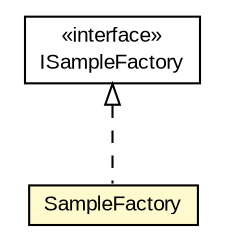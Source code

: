 #!/usr/local/bin/dot
#
# Class diagram 
# Generated by UMLGraph version R5_6-24-gf6e263 (http://www.umlgraph.org/)
#

digraph G {
	edge [fontname="arial",fontsize=10,labelfontname="arial",labelfontsize=10];
	node [fontname="arial",fontsize=10,shape=plaintext];
	nodesep=0.25;
	ranksep=0.5;
	// org.osmdroid.ISampleFactory
	c37586 [label=<<table title="org.osmdroid.ISampleFactory" border="0" cellborder="1" cellspacing="0" cellpadding="2" port="p" href="../ISampleFactory.html">
		<tr><td><table border="0" cellspacing="0" cellpadding="1">
<tr><td align="center" balign="center"> &#171;interface&#187; </td></tr>
<tr><td align="center" balign="center"> ISampleFactory </td></tr>
		</table></td></tr>
		</table>>, URL="../ISampleFactory.html", fontname="arial", fontcolor="black", fontsize=10.0];
	// org.osmdroid.samplefragments.SampleFactory
	c37722 [label=<<table title="org.osmdroid.samplefragments.SampleFactory" border="0" cellborder="1" cellspacing="0" cellpadding="2" port="p" bgcolor="lemonChiffon" href="./SampleFactory.html">
		<tr><td><table border="0" cellspacing="0" cellpadding="1">
<tr><td align="center" balign="center"> SampleFactory </td></tr>
		</table></td></tr>
		</table>>, URL="./SampleFactory.html", fontname="arial", fontcolor="black", fontsize=10.0];
	//org.osmdroid.samplefragments.SampleFactory implements org.osmdroid.ISampleFactory
	c37586:p -> c37722:p [dir=back,arrowtail=empty,style=dashed];
}

